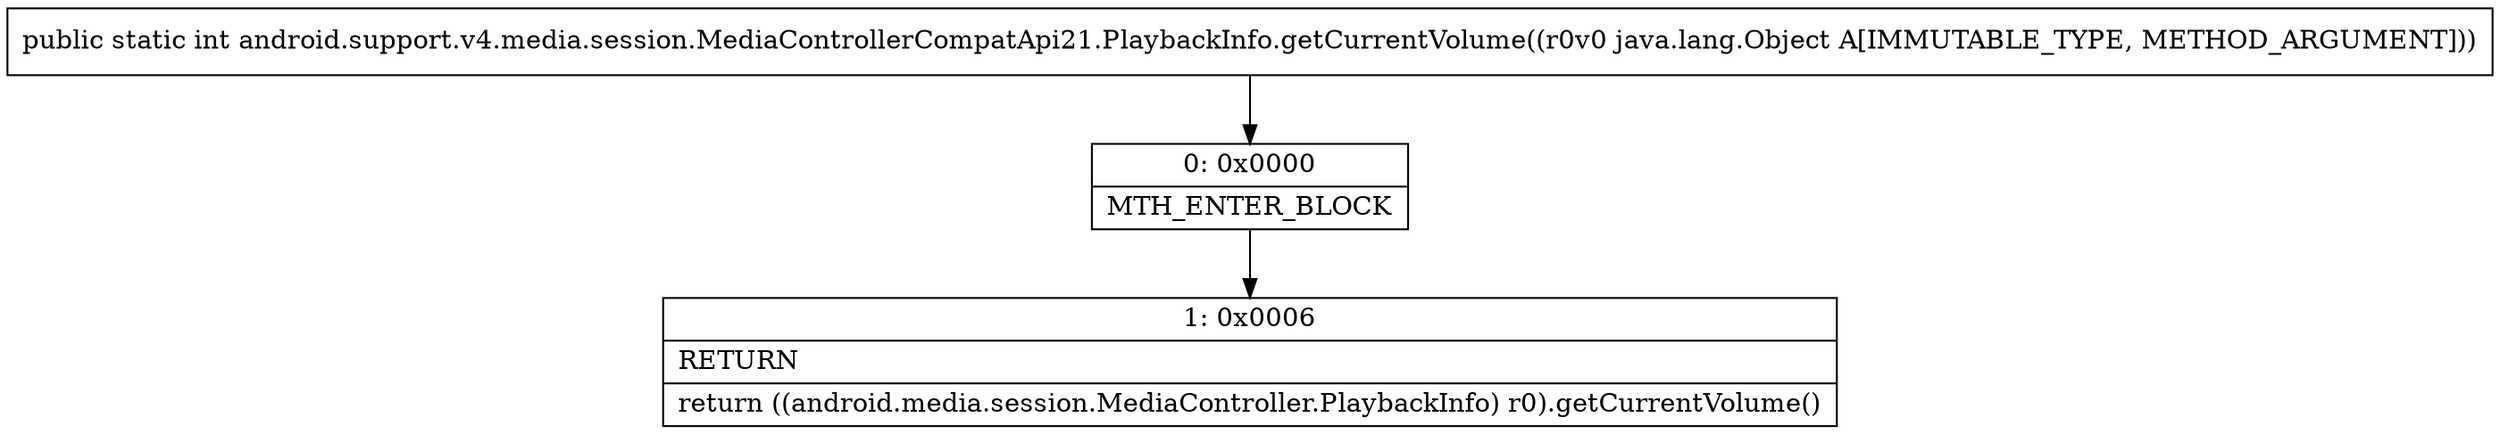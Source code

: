 digraph "CFG forandroid.support.v4.media.session.MediaControllerCompatApi21.PlaybackInfo.getCurrentVolume(Ljava\/lang\/Object;)I" {
Node_0 [shape=record,label="{0\:\ 0x0000|MTH_ENTER_BLOCK\l}"];
Node_1 [shape=record,label="{1\:\ 0x0006|RETURN\l|return ((android.media.session.MediaController.PlaybackInfo) r0).getCurrentVolume()\l}"];
MethodNode[shape=record,label="{public static int android.support.v4.media.session.MediaControllerCompatApi21.PlaybackInfo.getCurrentVolume((r0v0 java.lang.Object A[IMMUTABLE_TYPE, METHOD_ARGUMENT])) }"];
MethodNode -> Node_0;
Node_0 -> Node_1;
}

